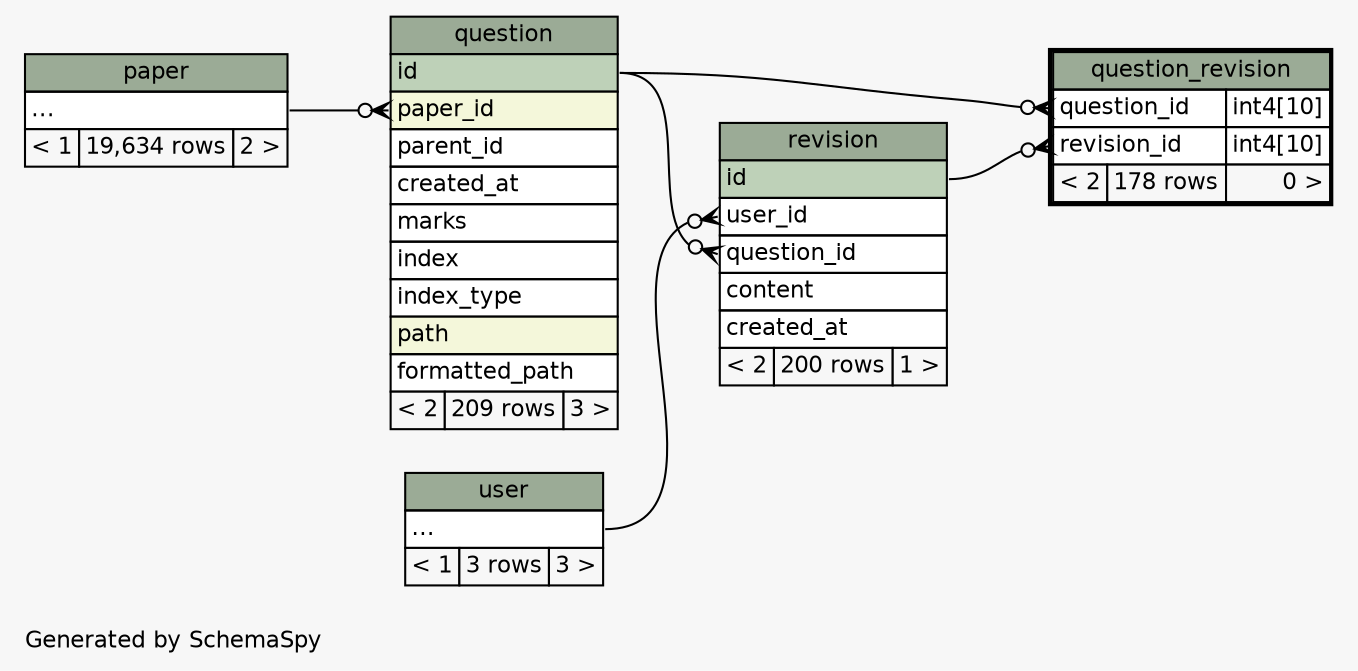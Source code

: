 // dot 2.38.0 on Mac OS X 10.11.3
// SchemaSpy rev 590
digraph "twoDegreesRelationshipsDiagram" {
  graph [
    rankdir="RL"
    bgcolor="#f7f7f7"
    label="\nGenerated by SchemaSpy"
    labeljust="l"
    nodesep="0.18"
    ranksep="0.46"
    fontname="Helvetica"
    fontsize="11"
  ];
  node [
    fontname="Helvetica"
    fontsize="11"
    shape="plaintext"
  ];
  edge [
    arrowsize="0.8"
  ];
  "question":"paper_id":w -> "paper":"elipses":e [arrowhead=none dir=back arrowtail=crowodot];
  "question_revision":"question_id":w -> "question":"id":e [arrowhead=none dir=back arrowtail=crowodot];
  "question_revision":"revision_id":w -> "revision":"id":e [arrowhead=none dir=back arrowtail=crowodot];
  "revision":"question_id":w -> "question":"id":e [arrowhead=none dir=back arrowtail=crowodot];
  "revision":"user_id":w -> "user":"elipses":e [arrowhead=none dir=back arrowtail=crowodot];
  "paper" [
    label=<
    <TABLE BORDER="0" CELLBORDER="1" CELLSPACING="0" BGCOLOR="#ffffff">
      <TR><TD COLSPAN="3" BGCOLOR="#9bab96" ALIGN="CENTER">paper</TD></TR>
      <TR><TD PORT="elipses" COLSPAN="3" ALIGN="LEFT">...</TD></TR>
      <TR><TD ALIGN="LEFT" BGCOLOR="#f7f7f7">&lt; 1</TD><TD ALIGN="RIGHT" BGCOLOR="#f7f7f7">19,634 rows</TD><TD ALIGN="RIGHT" BGCOLOR="#f7f7f7">2 &gt;</TD></TR>
    </TABLE>>
    URL="paper.html"
    tooltip="paper"
  ];
  "question" [
    label=<
    <TABLE BORDER="0" CELLBORDER="1" CELLSPACING="0" BGCOLOR="#ffffff">
      <TR><TD COLSPAN="3" BGCOLOR="#9bab96" ALIGN="CENTER">question</TD></TR>
      <TR><TD PORT="id" COLSPAN="3" BGCOLOR="#bed1b8" ALIGN="LEFT">id</TD></TR>
      <TR><TD PORT="paper_id" COLSPAN="3" BGCOLOR="#f4f7da" ALIGN="LEFT">paper_id</TD></TR>
      <TR><TD PORT="parent_id" COLSPAN="3" ALIGN="LEFT">parent_id</TD></TR>
      <TR><TD PORT="created_at" COLSPAN="3" ALIGN="LEFT">created_at</TD></TR>
      <TR><TD PORT="marks" COLSPAN="3" ALIGN="LEFT">marks</TD></TR>
      <TR><TD PORT="index" COLSPAN="3" ALIGN="LEFT">index</TD></TR>
      <TR><TD PORT="index_type" COLSPAN="3" ALIGN="LEFT">index_type</TD></TR>
      <TR><TD PORT="path" COLSPAN="3" BGCOLOR="#f4f7da" ALIGN="LEFT">path</TD></TR>
      <TR><TD PORT="formatted_path" COLSPAN="3" ALIGN="LEFT">formatted_path</TD></TR>
      <TR><TD ALIGN="LEFT" BGCOLOR="#f7f7f7">&lt; 2</TD><TD ALIGN="RIGHT" BGCOLOR="#f7f7f7">209 rows</TD><TD ALIGN="RIGHT" BGCOLOR="#f7f7f7">3 &gt;</TD></TR>
    </TABLE>>
    URL="question.html"
    tooltip="question"
  ];
  "question_revision" [
    label=<
    <TABLE BORDER="2" CELLBORDER="1" CELLSPACING="0" BGCOLOR="#ffffff">
      <TR><TD COLSPAN="3" BGCOLOR="#9bab96" ALIGN="CENTER">question_revision</TD></TR>
      <TR><TD PORT="question_id" COLSPAN="2" ALIGN="LEFT">question_id</TD><TD PORT="question_id.type" ALIGN="LEFT">int4[10]</TD></TR>
      <TR><TD PORT="revision_id" COLSPAN="2" ALIGN="LEFT">revision_id</TD><TD PORT="revision_id.type" ALIGN="LEFT">int4[10]</TD></TR>
      <TR><TD ALIGN="LEFT" BGCOLOR="#f7f7f7">&lt; 2</TD><TD ALIGN="RIGHT" BGCOLOR="#f7f7f7">178 rows</TD><TD ALIGN="RIGHT" BGCOLOR="#f7f7f7">0 &gt;</TD></TR>
    </TABLE>>
    URL="question_revision.html"
    tooltip="question_revision"
  ];
  "revision" [
    label=<
    <TABLE BORDER="0" CELLBORDER="1" CELLSPACING="0" BGCOLOR="#ffffff">
      <TR><TD COLSPAN="3" BGCOLOR="#9bab96" ALIGN="CENTER">revision</TD></TR>
      <TR><TD PORT="id" COLSPAN="3" BGCOLOR="#bed1b8" ALIGN="LEFT">id</TD></TR>
      <TR><TD PORT="user_id" COLSPAN="3" ALIGN="LEFT">user_id</TD></TR>
      <TR><TD PORT="question_id" COLSPAN="3" ALIGN="LEFT">question_id</TD></TR>
      <TR><TD PORT="content" COLSPAN="3" ALIGN="LEFT">content</TD></TR>
      <TR><TD PORT="created_at" COLSPAN="3" ALIGN="LEFT">created_at</TD></TR>
      <TR><TD ALIGN="LEFT" BGCOLOR="#f7f7f7">&lt; 2</TD><TD ALIGN="RIGHT" BGCOLOR="#f7f7f7">200 rows</TD><TD ALIGN="RIGHT" BGCOLOR="#f7f7f7">1 &gt;</TD></TR>
    </TABLE>>
    URL="revision.html"
    tooltip="revision"
  ];
  "user" [
    label=<
    <TABLE BORDER="0" CELLBORDER="1" CELLSPACING="0" BGCOLOR="#ffffff">
      <TR><TD COLSPAN="3" BGCOLOR="#9bab96" ALIGN="CENTER">user</TD></TR>
      <TR><TD PORT="elipses" COLSPAN="3" ALIGN="LEFT">...</TD></TR>
      <TR><TD ALIGN="LEFT" BGCOLOR="#f7f7f7">&lt; 1</TD><TD ALIGN="RIGHT" BGCOLOR="#f7f7f7">3 rows</TD><TD ALIGN="RIGHT" BGCOLOR="#f7f7f7">3 &gt;</TD></TR>
    </TABLE>>
    URL="user.html"
    tooltip="user"
  ];
}
